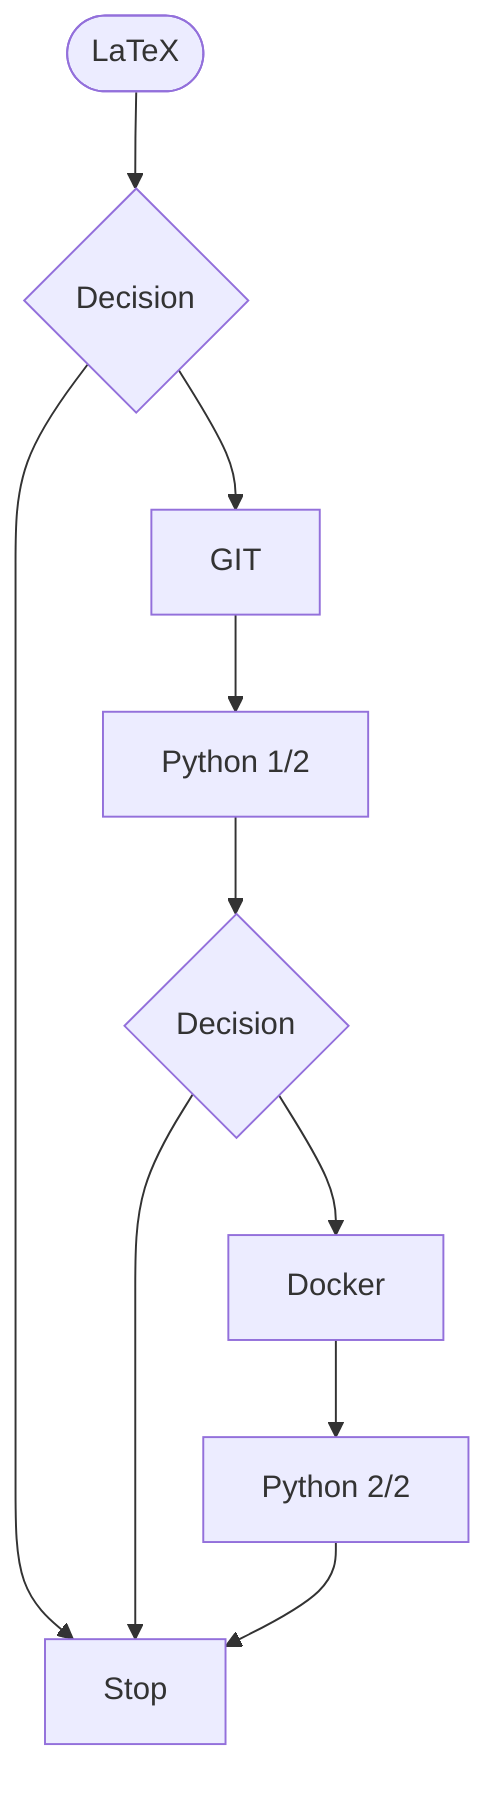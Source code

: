 flowchart TD
  A(["LaTeX"]) --> B{"Decision"}
  B --> C["Stop"] & D["GIT"]
  D --> E["Python 1/2"]
  E --> F{"Decision"}
  F --> C
  F --> G["Docker"]
  G --> H["Python 2/2"]
  H --> C